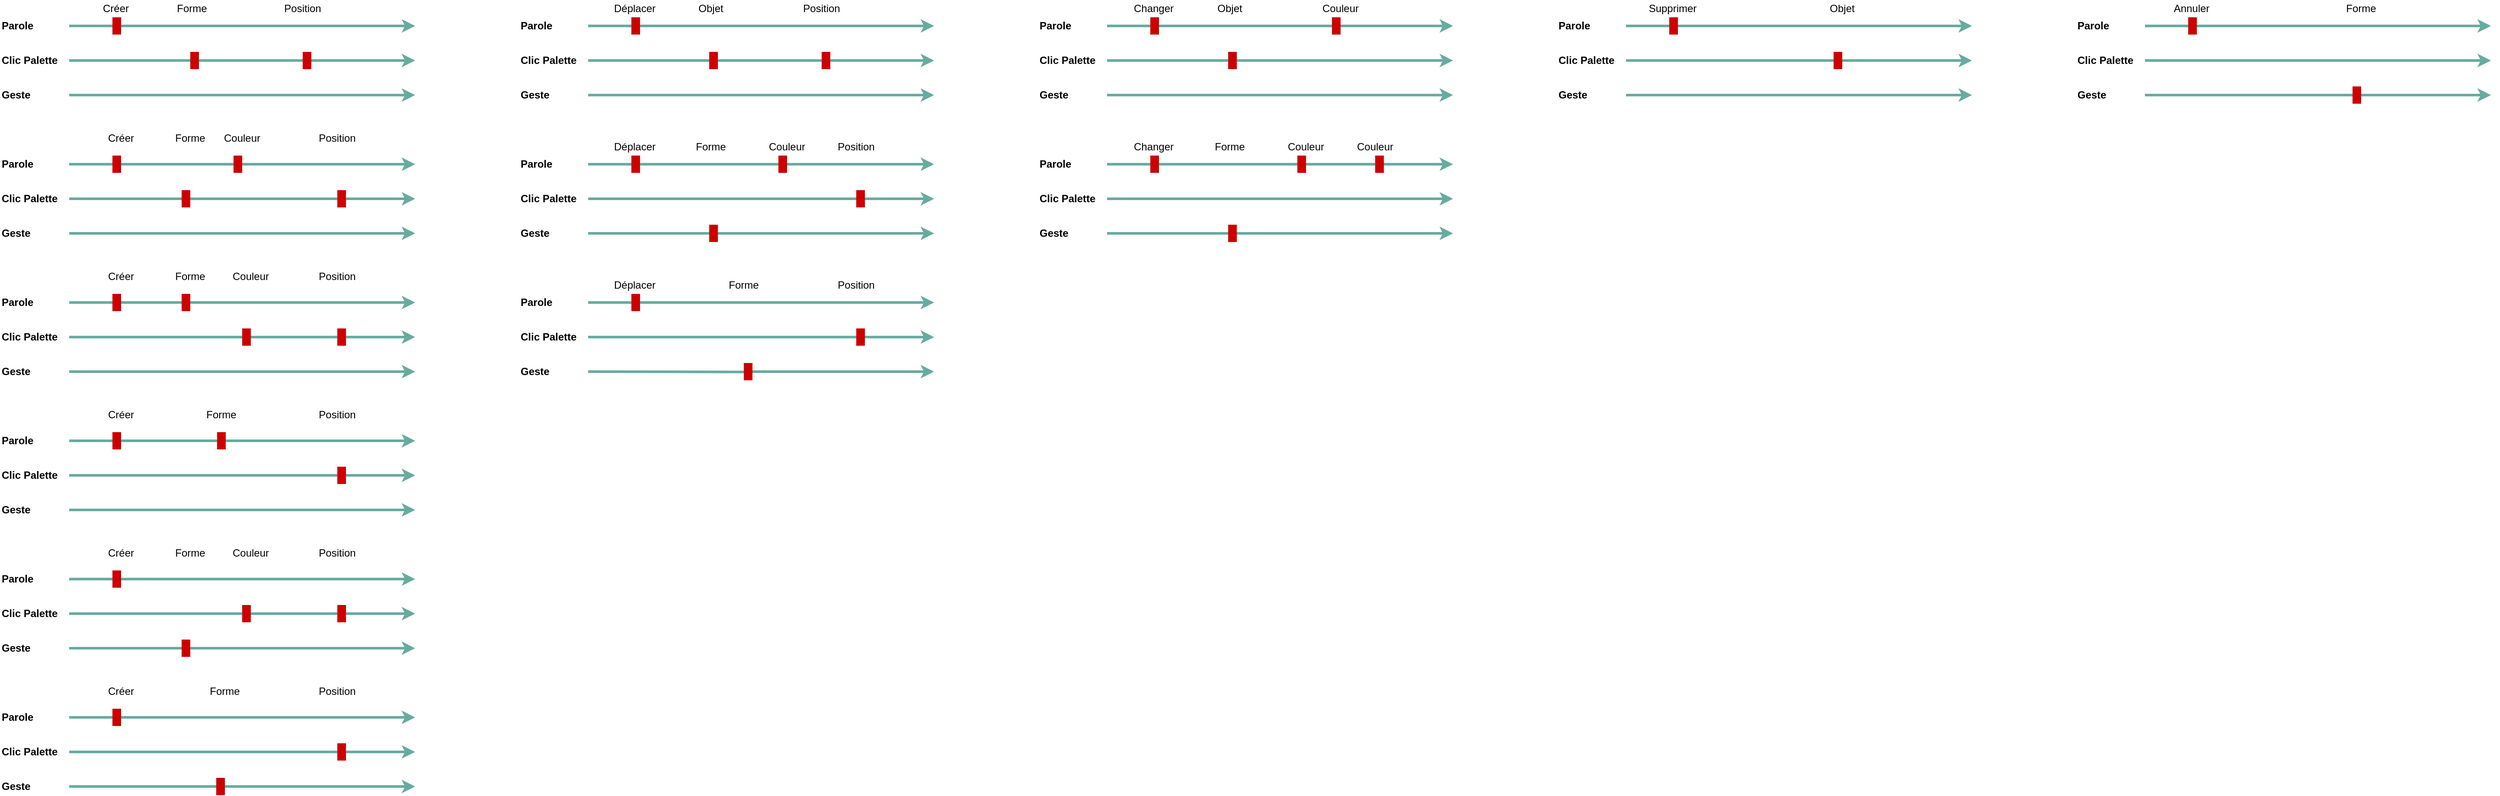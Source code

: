 <mxfile version="15.8.7" type="device"><diagram id="Fk_ZEEv4A-I0-_oEtrYm" name="Page-1"><mxGraphModel dx="1918" dy="721" grid="1" gridSize="10" guides="0" tooltips="1" connect="0" arrows="0" fold="1" page="0" pageScale="1" pageWidth="827" pageHeight="1169" math="0" shadow="0"><root><mxCell id="0"/><mxCell id="1" parent="0"/><mxCell id="cCJUV0M-zg-_5u0K8sVC-29" value="" style="endArrow=none;html=1;strokeColor=#67AB9F;jumpStyle=none;rounded=0;strokeWidth=3;" parent="1" target="cCJUV0M-zg-_5u0K8sVC-28" edge="1"><mxGeometry width="50" height="50" relative="1" as="geometry"><mxPoint x="80.0" y="480" as="sourcePoint"/><mxPoint x="480" y="480" as="targetPoint"/></mxGeometry></mxCell><mxCell id="cCJUV0M-zg-_5u0K8sVC-1" value="" style="endArrow=classic;html=1;strokeColor=#67AB9F;jumpStyle=none;rounded=0;strokeWidth=3;" parent="1" edge="1"><mxGeometry width="50" height="50" relative="1" as="geometry"><mxPoint x="80" y="280" as="sourcePoint"/><mxPoint x="480" y="280" as="targetPoint"/></mxGeometry></mxCell><mxCell id="cCJUV0M-zg-_5u0K8sVC-2" value="" style="endArrow=classic;html=1;strokeColor=#67AB9F;jumpStyle=none;rounded=0;strokeWidth=3;startArrow=none;" parent="1" edge="1"><mxGeometry width="50" height="50" relative="1" as="geometry"><mxPoint x="355.0" y="320.0" as="sourcePoint"/><mxPoint x="480" y="320" as="targetPoint"/></mxGeometry></mxCell><mxCell id="cCJUV0M-zg-_5u0K8sVC-3" value="" style="endArrow=classic;html=1;strokeColor=#67AB9F;jumpStyle=none;rounded=0;strokeWidth=3;" parent="1" edge="1"><mxGeometry width="50" height="50" relative="1" as="geometry"><mxPoint x="80" y="360" as="sourcePoint"/><mxPoint x="480" y="360" as="targetPoint"/></mxGeometry></mxCell><mxCell id="cCJUV0M-zg-_5u0K8sVC-4" value="Parole" style="text;html=1;strokeColor=none;fillColor=none;align=left;verticalAlign=middle;whiteSpace=wrap;rounded=0;fontStyle=1" parent="1" vertex="1"><mxGeometry y="270" width="80" height="20" as="geometry"/></mxCell><mxCell id="cCJUV0M-zg-_5u0K8sVC-5" value="Clic Palette" style="text;html=1;strokeColor=none;fillColor=none;align=left;verticalAlign=middle;whiteSpace=wrap;rounded=0;fontStyle=1" parent="1" vertex="1"><mxGeometry y="310" width="80" height="20" as="geometry"/></mxCell><mxCell id="cCJUV0M-zg-_5u0K8sVC-6" value="Geste" style="text;html=1;strokeColor=none;fillColor=none;align=left;verticalAlign=middle;whiteSpace=wrap;rounded=0;fontStyle=1" parent="1" vertex="1"><mxGeometry y="350" width="80" height="20" as="geometry"/></mxCell><mxCell id="cCJUV0M-zg-_5u0K8sVC-7" value="" style="endArrow=classic;html=1;strokeColor=#67AB9F;jumpStyle=none;rounded=0;strokeWidth=3;" parent="1" edge="1"><mxGeometry width="50" height="50" relative="1" as="geometry"><mxPoint x="80.0" y="440" as="sourcePoint"/><mxPoint x="480" y="440" as="targetPoint"/></mxGeometry></mxCell><mxCell id="cCJUV0M-zg-_5u0K8sVC-8" value="" style="endArrow=classic;html=1;strokeColor=#67AB9F;jumpStyle=none;rounded=0;strokeWidth=3;startArrow=none;" parent="1" source="cCJUV0M-zg-_5u0K8sVC-28" edge="1"><mxGeometry width="50" height="50" relative="1" as="geometry"><mxPoint x="80.0" y="480" as="sourcePoint"/><mxPoint x="480" y="480" as="targetPoint"/></mxGeometry></mxCell><mxCell id="cCJUV0M-zg-_5u0K8sVC-9" value="" style="endArrow=classic;html=1;strokeColor=#67AB9F;jumpStyle=none;rounded=0;strokeWidth=3;" parent="1" edge="1"><mxGeometry width="50" height="50" relative="1" as="geometry"><mxPoint x="80.0" y="520" as="sourcePoint"/><mxPoint x="480" y="520" as="targetPoint"/></mxGeometry></mxCell><mxCell id="cCJUV0M-zg-_5u0K8sVC-10" value="Parole" style="text;html=1;strokeColor=none;fillColor=none;align=left;verticalAlign=middle;whiteSpace=wrap;rounded=0;fontStyle=1" parent="1" vertex="1"><mxGeometry y="430" width="80" height="20" as="geometry"/></mxCell><mxCell id="cCJUV0M-zg-_5u0K8sVC-11" value="Clic Palette" style="text;html=1;strokeColor=none;fillColor=none;align=left;verticalAlign=middle;whiteSpace=wrap;rounded=0;fontStyle=1" parent="1" vertex="1"><mxGeometry y="470" width="80" height="20" as="geometry"/></mxCell><mxCell id="cCJUV0M-zg-_5u0K8sVC-12" value="Geste" style="text;html=1;strokeColor=none;fillColor=none;align=left;verticalAlign=middle;whiteSpace=wrap;rounded=0;fontStyle=1" parent="1" vertex="1"><mxGeometry y="510" width="80" height="20" as="geometry"/></mxCell><mxCell id="cCJUV0M-zg-_5u0K8sVC-13" value="" style="rounded=0;whiteSpace=wrap;html=1;align=left;fontColor=#CC0000;strokeColor=none;fillColor=#CC0000;" parent="1" vertex="1"><mxGeometry x="130" y="270" width="10" height="20" as="geometry"/></mxCell><mxCell id="cCJUV0M-zg-_5u0K8sVC-16" value="" style="endArrow=none;html=1;strokeColor=#67AB9F;jumpStyle=none;rounded=0;strokeWidth=3;startArrow=none;" parent="1" source="cCJUV0M-zg-_5u0K8sVC-23" edge="1"><mxGeometry width="50" height="50" relative="1" as="geometry"><mxPoint x="80" y="320" as="sourcePoint"/><mxPoint x="360" y="320" as="targetPoint"/></mxGeometry></mxCell><mxCell id="cCJUV0M-zg-_5u0K8sVC-17" value="Créer" style="text;html=1;strokeColor=none;fillColor=none;align=center;verticalAlign=middle;whiteSpace=wrap;rounded=0;" parent="1" vertex="1"><mxGeometry x="114" y="250" width="40" height="20" as="geometry"/></mxCell><mxCell id="cCJUV0M-zg-_5u0K8sVC-18" value="Position" style="text;html=1;strokeColor=none;fillColor=none;align=center;verticalAlign=middle;whiteSpace=wrap;rounded=0;" parent="1" vertex="1"><mxGeometry x="330" y="250" width="40" height="20" as="geometry"/></mxCell><mxCell id="cCJUV0M-zg-_5u0K8sVC-20" value="Forme" style="text;html=1;strokeColor=none;fillColor=none;align=center;verticalAlign=middle;whiteSpace=wrap;rounded=0;" parent="1" vertex="1"><mxGeometry x="202" y="250" width="40" height="20" as="geometry"/></mxCell><mxCell id="cCJUV0M-zg-_5u0K8sVC-21" value="" style="rounded=0;whiteSpace=wrap;html=1;align=left;fontColor=#CC0000;strokeColor=none;fillColor=#CC0000;" parent="1" vertex="1"><mxGeometry x="130" y="430" width="10" height="20" as="geometry"/></mxCell><mxCell id="cCJUV0M-zg-_5u0K8sVC-23" value="" style="rounded=0;whiteSpace=wrap;html=1;align=left;fontColor=#CC0000;strokeColor=none;fillColor=#CC0000;" parent="1" vertex="1"><mxGeometry x="350" y="310" width="10" height="20" as="geometry"/></mxCell><mxCell id="cCJUV0M-zg-_5u0K8sVC-24" value="" style="endArrow=none;html=1;strokeColor=#67AB9F;jumpStyle=none;rounded=0;strokeWidth=3;" parent="1" target="cCJUV0M-zg-_5u0K8sVC-23" edge="1"><mxGeometry width="50" height="50" relative="1" as="geometry"><mxPoint x="80" y="320" as="sourcePoint"/><mxPoint x="360" y="320" as="targetPoint"/></mxGeometry></mxCell><mxCell id="cCJUV0M-zg-_5u0K8sVC-26" value="" style="rounded=0;whiteSpace=wrap;html=1;align=left;fontColor=#CC0000;strokeColor=none;fillColor=#CC0000;" parent="1" vertex="1"><mxGeometry x="210" y="470" width="10" height="20" as="geometry"/></mxCell><mxCell id="cCJUV0M-zg-_5u0K8sVC-27" value="" style="rounded=0;whiteSpace=wrap;html=1;align=left;fontColor=#CC0000;strokeColor=none;fillColor=#CC0000;" parent="1" vertex="1"><mxGeometry x="270" y="430" width="10" height="20" as="geometry"/></mxCell><mxCell id="cCJUV0M-zg-_5u0K8sVC-28" value="" style="rounded=0;whiteSpace=wrap;html=1;align=left;fontColor=#CC0000;strokeColor=none;fillColor=#CC0000;" parent="1" vertex="1"><mxGeometry x="390" y="470" width="10" height="20" as="geometry"/></mxCell><mxCell id="cCJUV0M-zg-_5u0K8sVC-30" value="Créer" style="text;html=1;strokeColor=none;fillColor=none;align=center;verticalAlign=middle;whiteSpace=wrap;rounded=0;" parent="1" vertex="1"><mxGeometry x="120" y="400" width="40" height="20" as="geometry"/></mxCell><mxCell id="cCJUV0M-zg-_5u0K8sVC-31" value="Couleur" style="text;html=1;strokeColor=none;fillColor=none;align=center;verticalAlign=middle;whiteSpace=wrap;rounded=0;" parent="1" vertex="1"><mxGeometry x="260" y="400" width="40" height="20" as="geometry"/></mxCell><mxCell id="cCJUV0M-zg-_5u0K8sVC-32" value="Forme&lt;span style=&quot;color: rgba(0 , 0 , 0 , 0) ; font-family: monospace ; font-size: 0px&quot;&gt;%3CmxGraphModel%3E%3Croot%3E%3CmxCell%20id%3D%220%22%2F%3E%3CmxCell%20id%3D%221%22%20parent%3D%220%22%2F%3E%3CmxCell%20id%3D%222%22%20value%3D%22Couleur%22%20style%3D%22text%3Bhtml%3D1%3BstrokeColor%3Dnone%3BfillColor%3Dnone%3Balign%3Dcenter%3BverticalAlign%3Dmiddle%3BwhiteSpace%3Dwrap%3Brounded%3D0%3B%22%20vertex%3D%221%22%20parent%3D%221%22%3E%3CmxGeometry%20x%3D%22420%22%20y%3D%22480%22%20width%3D%2240%22%20height%3D%2220%22%20as%3D%22geometry%22%2F%3E%3C%2FmxCell%3E%3C%2Froot%3E%3C%2FmxGraphModel%3E&lt;/span&gt;" style="text;html=1;strokeColor=none;fillColor=none;align=center;verticalAlign=middle;whiteSpace=wrap;rounded=0;" parent="1" vertex="1"><mxGeometry x="200" y="400" width="40" height="20" as="geometry"/></mxCell><mxCell id="cCJUV0M-zg-_5u0K8sVC-33" value="Position" style="text;html=1;strokeColor=none;fillColor=none;align=center;verticalAlign=middle;whiteSpace=wrap;rounded=0;" parent="1" vertex="1"><mxGeometry x="370" y="400" width="40" height="20" as="geometry"/></mxCell><mxCell id="cCJUV0M-zg-_5u0K8sVC-34" value="" style="endArrow=none;html=1;strokeColor=#67AB9F;jumpStyle=none;rounded=0;strokeWidth=3;startArrow=none;" parent="1" source="cCJUV0M-zg-_5u0K8sVC-43" target="cCJUV0M-zg-_5u0K8sVC-44" edge="1"><mxGeometry width="50" height="50" relative="1" as="geometry"><mxPoint x="80" y="640" as="sourcePoint"/><mxPoint x="480" y="640" as="targetPoint"/></mxGeometry></mxCell><mxCell id="cCJUV0M-zg-_5u0K8sVC-35" value="" style="endArrow=classic;html=1;strokeColor=#67AB9F;jumpStyle=none;rounded=0;strokeWidth=3;" parent="1" edge="1"><mxGeometry width="50" height="50" relative="1" as="geometry"><mxPoint x="80" y="600" as="sourcePoint"/><mxPoint x="480" y="600" as="targetPoint"/></mxGeometry></mxCell><mxCell id="cCJUV0M-zg-_5u0K8sVC-36" value="" style="endArrow=classic;html=1;strokeColor=#67AB9F;jumpStyle=none;rounded=0;strokeWidth=3;startArrow=none;" parent="1" source="cCJUV0M-zg-_5u0K8sVC-44" edge="1"><mxGeometry width="50" height="50" relative="1" as="geometry"><mxPoint x="80.0" y="640" as="sourcePoint"/><mxPoint x="480" y="640" as="targetPoint"/></mxGeometry></mxCell><mxCell id="cCJUV0M-zg-_5u0K8sVC-37" value="" style="endArrow=classic;html=1;strokeColor=#67AB9F;jumpStyle=none;rounded=0;strokeWidth=3;" parent="1" edge="1"><mxGeometry width="50" height="50" relative="1" as="geometry"><mxPoint x="80" y="680" as="sourcePoint"/><mxPoint x="480" y="680" as="targetPoint"/></mxGeometry></mxCell><mxCell id="cCJUV0M-zg-_5u0K8sVC-38" value="Parole" style="text;html=1;strokeColor=none;fillColor=none;align=left;verticalAlign=middle;whiteSpace=wrap;rounded=0;fontStyle=1" parent="1" vertex="1"><mxGeometry y="590" width="80" height="20" as="geometry"/></mxCell><mxCell id="cCJUV0M-zg-_5u0K8sVC-39" value="Clic Palette" style="text;html=1;strokeColor=none;fillColor=none;align=left;verticalAlign=middle;whiteSpace=wrap;rounded=0;fontStyle=1" parent="1" vertex="1"><mxGeometry y="630" width="80" height="20" as="geometry"/></mxCell><mxCell id="cCJUV0M-zg-_5u0K8sVC-40" value="Geste" style="text;html=1;strokeColor=none;fillColor=none;align=left;verticalAlign=middle;whiteSpace=wrap;rounded=0;fontStyle=1" parent="1" vertex="1"><mxGeometry y="670" width="80" height="20" as="geometry"/></mxCell><mxCell id="cCJUV0M-zg-_5u0K8sVC-41" value="" style="rounded=0;whiteSpace=wrap;html=1;align=left;fontColor=#CC0000;strokeColor=none;fillColor=#CC0000;" parent="1" vertex="1"><mxGeometry x="130" y="590" width="10" height="20" as="geometry"/></mxCell><mxCell id="cCJUV0M-zg-_5u0K8sVC-42" value="" style="rounded=0;whiteSpace=wrap;html=1;align=left;fontColor=#CC0000;strokeColor=none;fillColor=#CC0000;" parent="1" vertex="1"><mxGeometry x="210" y="590" width="10" height="20" as="geometry"/></mxCell><mxCell id="cCJUV0M-zg-_5u0K8sVC-44" value="" style="rounded=0;whiteSpace=wrap;html=1;align=left;fontColor=#CC0000;strokeColor=none;fillColor=#CC0000;" parent="1" vertex="1"><mxGeometry x="390" y="630" width="10" height="20" as="geometry"/></mxCell><mxCell id="cCJUV0M-zg-_5u0K8sVC-45" value="Créer" style="text;html=1;strokeColor=none;fillColor=none;align=center;verticalAlign=middle;whiteSpace=wrap;rounded=0;" parent="1" vertex="1"><mxGeometry x="120" y="560" width="40" height="20" as="geometry"/></mxCell><mxCell id="cCJUV0M-zg-_5u0K8sVC-46" value="Couleur" style="text;html=1;strokeColor=none;fillColor=none;align=center;verticalAlign=middle;whiteSpace=wrap;rounded=0;" parent="1" vertex="1"><mxGeometry x="270" y="560" width="40" height="20" as="geometry"/></mxCell><mxCell id="cCJUV0M-zg-_5u0K8sVC-47" value="Forme&lt;span style=&quot;color: rgba(0 , 0 , 0 , 0) ; font-family: monospace ; font-size: 0px&quot;&gt;%3CmxGraphModel%3E%3Croot%3E%3CmxCell%20id%3D%220%22%2F%3E%3CmxCell%20id%3D%221%22%20parent%3D%220%22%2F%3E%3CmxCell%20id%3D%222%22%20value%3D%22Couleur%22%20style%3D%22text%3Bhtml%3D1%3BstrokeColor%3Dnone%3BfillColor%3Dnone%3Balign%3Dcenter%3BverticalAlign%3Dmiddle%3BwhiteSpace%3Dwrap%3Brounded%3D0%3B%22%20vertex%3D%221%22%20parent%3D%221%22%3E%3CmxGeometry%20x%3D%22420%22%20y%3D%22480%22%20width%3D%2240%22%20height%3D%2220%22%20as%3D%22geometry%22%2F%3E%3C%2FmxCell%3E%3C%2Froot%3E%3C%2FmxGraphModel%3E&lt;/span&gt;" style="text;html=1;strokeColor=none;fillColor=none;align=center;verticalAlign=middle;whiteSpace=wrap;rounded=0;" parent="1" vertex="1"><mxGeometry x="200" y="560" width="40" height="20" as="geometry"/></mxCell><mxCell id="cCJUV0M-zg-_5u0K8sVC-48" value="Position" style="text;html=1;strokeColor=none;fillColor=none;align=center;verticalAlign=middle;whiteSpace=wrap;rounded=0;" parent="1" vertex="1"><mxGeometry x="370" y="560" width="40" height="20" as="geometry"/></mxCell><mxCell id="cCJUV0M-zg-_5u0K8sVC-43" value="" style="rounded=0;whiteSpace=wrap;html=1;align=left;fontColor=#CC0000;strokeColor=none;fillColor=#CC0000;" parent="1" vertex="1"><mxGeometry x="280" y="630" width="10" height="20" as="geometry"/></mxCell><mxCell id="cCJUV0M-zg-_5u0K8sVC-49" value="" style="endArrow=none;html=1;strokeColor=#67AB9F;jumpStyle=none;rounded=0;strokeWidth=3;" parent="1" target="cCJUV0M-zg-_5u0K8sVC-43" edge="1"><mxGeometry width="50" height="50" relative="1" as="geometry"><mxPoint x="80" y="640" as="sourcePoint"/><mxPoint x="390" y="640" as="targetPoint"/></mxGeometry></mxCell><mxCell id="cCJUV0M-zg-_5u0K8sVC-66" value="" style="endArrow=classic;html=1;strokeColor=#67AB9F;jumpStyle=none;rounded=0;strokeWidth=3;" parent="1" edge="1"><mxGeometry width="50" height="50" relative="1" as="geometry"><mxPoint x="680" y="280" as="sourcePoint"/><mxPoint x="1080" y="280" as="targetPoint"/></mxGeometry></mxCell><mxCell id="cCJUV0M-zg-_5u0K8sVC-67" value="" style="endArrow=classic;html=1;strokeColor=#67AB9F;jumpStyle=none;rounded=0;strokeWidth=3;startArrow=none;" parent="1" edge="1"><mxGeometry width="50" height="50" relative="1" as="geometry"><mxPoint x="955" y="320" as="sourcePoint"/><mxPoint x="1080" y="320" as="targetPoint"/></mxGeometry></mxCell><mxCell id="cCJUV0M-zg-_5u0K8sVC-68" value="" style="endArrow=classic;html=1;strokeColor=#67AB9F;jumpStyle=none;rounded=0;strokeWidth=3;" parent="1" edge="1"><mxGeometry width="50" height="50" relative="1" as="geometry"><mxPoint x="680" y="360" as="sourcePoint"/><mxPoint x="1080" y="360" as="targetPoint"/></mxGeometry></mxCell><mxCell id="cCJUV0M-zg-_5u0K8sVC-69" value="Parole" style="text;html=1;strokeColor=none;fillColor=none;align=left;verticalAlign=middle;whiteSpace=wrap;rounded=0;fontStyle=1" parent="1" vertex="1"><mxGeometry x="600" y="270" width="80" height="20" as="geometry"/></mxCell><mxCell id="cCJUV0M-zg-_5u0K8sVC-70" value="Clic Palette" style="text;html=1;strokeColor=none;fillColor=none;align=left;verticalAlign=middle;whiteSpace=wrap;rounded=0;fontStyle=1" parent="1" vertex="1"><mxGeometry x="600" y="310" width="80" height="20" as="geometry"/></mxCell><mxCell id="cCJUV0M-zg-_5u0K8sVC-71" value="Geste" style="text;html=1;strokeColor=none;fillColor=none;align=left;verticalAlign=middle;whiteSpace=wrap;rounded=0;fontStyle=1" parent="1" vertex="1"><mxGeometry x="600" y="350" width="80" height="20" as="geometry"/></mxCell><mxCell id="cCJUV0M-zg-_5u0K8sVC-72" value="" style="rounded=0;whiteSpace=wrap;html=1;align=left;fontColor=#CC0000;strokeColor=none;fillColor=#CC0000;" parent="1" vertex="1"><mxGeometry x="730" y="270" width="10" height="20" as="geometry"/></mxCell><mxCell id="cCJUV0M-zg-_5u0K8sVC-73" value="" style="endArrow=none;html=1;strokeColor=#67AB9F;jumpStyle=none;rounded=0;strokeWidth=3;startArrow=none;" parent="1" source="cCJUV0M-zg-_5u0K8sVC-78" edge="1"><mxGeometry width="50" height="50" relative="1" as="geometry"><mxPoint x="680" y="320" as="sourcePoint"/><mxPoint x="960" y="320" as="targetPoint"/></mxGeometry></mxCell><mxCell id="cCJUV0M-zg-_5u0K8sVC-75" value="Déplacer" style="text;html=1;strokeColor=none;fillColor=none;align=center;verticalAlign=middle;whiteSpace=wrap;rounded=0;" parent="1" vertex="1"><mxGeometry x="714" y="250" width="40" height="20" as="geometry"/></mxCell><mxCell id="cCJUV0M-zg-_5u0K8sVC-76" value="Position" style="text;html=1;strokeColor=none;fillColor=none;align=center;verticalAlign=middle;whiteSpace=wrap;rounded=0;" parent="1" vertex="1"><mxGeometry x="930" y="250" width="40" height="20" as="geometry"/></mxCell><mxCell id="cCJUV0M-zg-_5u0K8sVC-77" value="Objet" style="text;html=1;strokeColor=none;fillColor=none;align=center;verticalAlign=middle;whiteSpace=wrap;rounded=0;" parent="1" vertex="1"><mxGeometry x="802" y="250" width="40" height="20" as="geometry"/></mxCell><mxCell id="cCJUV0M-zg-_5u0K8sVC-78" value="" style="rounded=0;whiteSpace=wrap;html=1;align=left;fontColor=#CC0000;strokeColor=none;fillColor=#CC0000;" parent="1" vertex="1"><mxGeometry x="950" y="310" width="10" height="20" as="geometry"/></mxCell><mxCell id="cCJUV0M-zg-_5u0K8sVC-79" value="" style="endArrow=none;html=1;strokeColor=#67AB9F;jumpStyle=none;rounded=0;strokeWidth=3;" parent="1" target="cCJUV0M-zg-_5u0K8sVC-78" edge="1"><mxGeometry width="50" height="50" relative="1" as="geometry"><mxPoint x="680" y="320" as="sourcePoint"/><mxPoint x="960" y="320" as="targetPoint"/></mxGeometry></mxCell><mxCell id="cCJUV0M-zg-_5u0K8sVC-80" value="" style="endArrow=classic;html=1;strokeColor=#67AB9F;jumpStyle=none;rounded=0;strokeWidth=3;" parent="1" edge="1"><mxGeometry width="50" height="50" relative="1" as="geometry"><mxPoint x="1280" y="280" as="sourcePoint"/><mxPoint x="1680" y="280" as="targetPoint"/></mxGeometry></mxCell><mxCell id="cCJUV0M-zg-_5u0K8sVC-81" value="" style="endArrow=classic;html=1;strokeColor=#67AB9F;jumpStyle=none;rounded=0;strokeWidth=3;startArrow=none;" parent="1" edge="1"><mxGeometry width="50" height="50" relative="1" as="geometry"><mxPoint x="1555" y="320" as="sourcePoint"/><mxPoint x="1680" y="320" as="targetPoint"/></mxGeometry></mxCell><mxCell id="cCJUV0M-zg-_5u0K8sVC-82" value="" style="endArrow=classic;html=1;strokeColor=#67AB9F;jumpStyle=none;rounded=0;strokeWidth=3;" parent="1" edge="1"><mxGeometry width="50" height="50" relative="1" as="geometry"><mxPoint x="1280" y="360" as="sourcePoint"/><mxPoint x="1680" y="360" as="targetPoint"/></mxGeometry></mxCell><mxCell id="cCJUV0M-zg-_5u0K8sVC-83" value="Parole" style="text;html=1;strokeColor=none;fillColor=none;align=left;verticalAlign=middle;whiteSpace=wrap;rounded=0;fontStyle=1" parent="1" vertex="1"><mxGeometry x="1200" y="270" width="80" height="20" as="geometry"/></mxCell><mxCell id="cCJUV0M-zg-_5u0K8sVC-84" value="Clic Palette" style="text;html=1;strokeColor=none;fillColor=none;align=left;verticalAlign=middle;whiteSpace=wrap;rounded=0;fontStyle=1" parent="1" vertex="1"><mxGeometry x="1200" y="310" width="80" height="20" as="geometry"/></mxCell><mxCell id="cCJUV0M-zg-_5u0K8sVC-85" value="Geste" style="text;html=1;strokeColor=none;fillColor=none;align=left;verticalAlign=middle;whiteSpace=wrap;rounded=0;fontStyle=1" parent="1" vertex="1"><mxGeometry x="1200" y="350" width="80" height="20" as="geometry"/></mxCell><mxCell id="cCJUV0M-zg-_5u0K8sVC-86" value="" style="rounded=0;whiteSpace=wrap;html=1;align=left;fontColor=#CC0000;strokeColor=none;fillColor=#CC0000;" parent="1" vertex="1"><mxGeometry x="1330" y="270" width="10" height="20" as="geometry"/></mxCell><mxCell id="cCJUV0M-zg-_5u0K8sVC-87" value="" style="endArrow=none;html=1;strokeColor=#67AB9F;jumpStyle=none;rounded=0;strokeWidth=3;startArrow=none;" parent="1" edge="1"><mxGeometry width="50" height="50" relative="1" as="geometry"><mxPoint x="1560" y="320" as="sourcePoint"/><mxPoint x="1560" y="320" as="targetPoint"/></mxGeometry></mxCell><mxCell id="cCJUV0M-zg-_5u0K8sVC-89" value="Changer" style="text;html=1;strokeColor=none;fillColor=none;align=center;verticalAlign=middle;whiteSpace=wrap;rounded=0;" parent="1" vertex="1"><mxGeometry x="1314" y="250" width="40" height="20" as="geometry"/></mxCell><mxCell id="cCJUV0M-zg-_5u0K8sVC-90" value="Couleur" style="text;html=1;strokeColor=none;fillColor=none;align=center;verticalAlign=middle;whiteSpace=wrap;rounded=0;" parent="1" vertex="1"><mxGeometry x="1530" y="250" width="40" height="20" as="geometry"/></mxCell><mxCell id="cCJUV0M-zg-_5u0K8sVC-91" value="Objet" style="text;html=1;strokeColor=none;fillColor=none;align=center;verticalAlign=middle;whiteSpace=wrap;rounded=0;" parent="1" vertex="1"><mxGeometry x="1402" y="250" width="40" height="20" as="geometry"/></mxCell><mxCell id="cCJUV0M-zg-_5u0K8sVC-93" value="" style="endArrow=none;html=1;strokeColor=#67AB9F;jumpStyle=none;rounded=0;strokeWidth=3;startArrow=none;" parent="1" source="cCJUV0M-zg-_5u0K8sVC-95" edge="1"><mxGeometry width="50" height="50" relative="1" as="geometry"><mxPoint x="1280" y="320" as="sourcePoint"/><mxPoint x="1560" y="320" as="targetPoint"/></mxGeometry></mxCell><mxCell id="cCJUV0M-zg-_5u0K8sVC-95" value="" style="rounded=0;whiteSpace=wrap;html=1;align=left;fontColor=#CC0000;strokeColor=none;fillColor=#CC0000;" parent="1" vertex="1"><mxGeometry x="1420" y="310" width="10" height="20" as="geometry"/></mxCell><mxCell id="cCJUV0M-zg-_5u0K8sVC-96" value="" style="endArrow=none;html=1;strokeColor=#67AB9F;jumpStyle=none;rounded=0;strokeWidth=3;" parent="1" target="cCJUV0M-zg-_5u0K8sVC-95" edge="1"><mxGeometry width="50" height="50" relative="1" as="geometry"><mxPoint x="1280" y="320" as="sourcePoint"/><mxPoint x="1550.0" y="320" as="targetPoint"/></mxGeometry></mxCell><mxCell id="cCJUV0M-zg-_5u0K8sVC-97" value="" style="rounded=0;whiteSpace=wrap;html=1;align=left;fontColor=#CC0000;strokeColor=none;fillColor=#CC0000;" parent="1" vertex="1"><mxGeometry x="1540" y="270" width="10" height="20" as="geometry"/></mxCell><mxCell id="cCJUV0M-zg-_5u0K8sVC-98" value="" style="endArrow=classic;html=1;strokeColor=#67AB9F;jumpStyle=none;rounded=0;strokeWidth=3;" parent="1" edge="1"><mxGeometry width="50" height="50" relative="1" as="geometry"><mxPoint x="1880" y="280" as="sourcePoint"/><mxPoint x="2280" y="280" as="targetPoint"/></mxGeometry></mxCell><mxCell id="cCJUV0M-zg-_5u0K8sVC-99" value="" style="endArrow=classic;html=1;strokeColor=#67AB9F;jumpStyle=none;rounded=0;strokeWidth=3;startArrow=none;" parent="1" edge="1"><mxGeometry width="50" height="50" relative="1" as="geometry"><mxPoint x="2155" y="320" as="sourcePoint"/><mxPoint x="2280" y="320" as="targetPoint"/></mxGeometry></mxCell><mxCell id="cCJUV0M-zg-_5u0K8sVC-100" value="" style="endArrow=classic;html=1;strokeColor=#67AB9F;jumpStyle=none;rounded=0;strokeWidth=3;" parent="1" edge="1"><mxGeometry width="50" height="50" relative="1" as="geometry"><mxPoint x="1880" y="360" as="sourcePoint"/><mxPoint x="2280" y="360" as="targetPoint"/></mxGeometry></mxCell><mxCell id="cCJUV0M-zg-_5u0K8sVC-101" value="Parole" style="text;html=1;strokeColor=none;fillColor=none;align=left;verticalAlign=middle;whiteSpace=wrap;rounded=0;fontStyle=1" parent="1" vertex="1"><mxGeometry x="1800" y="270" width="80" height="20" as="geometry"/></mxCell><mxCell id="cCJUV0M-zg-_5u0K8sVC-102" value="Clic Palette" style="text;html=1;strokeColor=none;fillColor=none;align=left;verticalAlign=middle;whiteSpace=wrap;rounded=0;fontStyle=1" parent="1" vertex="1"><mxGeometry x="1800" y="310" width="80" height="20" as="geometry"/></mxCell><mxCell id="cCJUV0M-zg-_5u0K8sVC-103" value="Geste" style="text;html=1;strokeColor=none;fillColor=none;align=left;verticalAlign=middle;whiteSpace=wrap;rounded=0;fontStyle=1" parent="1" vertex="1"><mxGeometry x="1800" y="350" width="80" height="20" as="geometry"/></mxCell><mxCell id="cCJUV0M-zg-_5u0K8sVC-104" value="" style="rounded=0;whiteSpace=wrap;html=1;align=left;fontColor=#CC0000;strokeColor=none;fillColor=#CC0000;" parent="1" vertex="1"><mxGeometry x="1930" y="270" width="10" height="20" as="geometry"/></mxCell><mxCell id="cCJUV0M-zg-_5u0K8sVC-105" value="" style="endArrow=none;html=1;strokeColor=#67AB9F;jumpStyle=none;rounded=0;strokeWidth=3;startArrow=none;" parent="1" edge="1"><mxGeometry width="50" height="50" relative="1" as="geometry"><mxPoint x="2160" y="320" as="sourcePoint"/><mxPoint x="2160" y="320" as="targetPoint"/></mxGeometry></mxCell><mxCell id="cCJUV0M-zg-_5u0K8sVC-106" value="Supprimer" style="text;html=1;strokeColor=none;fillColor=none;align=center;verticalAlign=middle;whiteSpace=wrap;rounded=0;" parent="1" vertex="1"><mxGeometry x="1914" y="250" width="40" height="20" as="geometry"/></mxCell><mxCell id="cCJUV0M-zg-_5u0K8sVC-108" value="Objet" style="text;html=1;strokeColor=none;fillColor=none;align=center;verticalAlign=middle;whiteSpace=wrap;rounded=0;" parent="1" vertex="1"><mxGeometry x="2110" y="250" width="40" height="20" as="geometry"/></mxCell><mxCell id="cCJUV0M-zg-_5u0K8sVC-109" value="" style="endArrow=none;html=1;strokeColor=#67AB9F;jumpStyle=none;rounded=0;strokeWidth=3;startArrow=none;" parent="1" source="cCJUV0M-zg-_5u0K8sVC-110" edge="1"><mxGeometry width="50" height="50" relative="1" as="geometry"><mxPoint x="1880" y="320" as="sourcePoint"/><mxPoint x="2160" y="320" as="targetPoint"/></mxGeometry></mxCell><mxCell id="cCJUV0M-zg-_5u0K8sVC-110" value="" style="rounded=0;whiteSpace=wrap;html=1;align=left;fontColor=#CC0000;strokeColor=none;fillColor=#CC0000;" parent="1" vertex="1"><mxGeometry x="2120" y="310" width="10" height="20" as="geometry"/></mxCell><mxCell id="cCJUV0M-zg-_5u0K8sVC-111" value="" style="endArrow=none;html=1;strokeColor=#67AB9F;jumpStyle=none;rounded=0;strokeWidth=3;" parent="1" target="cCJUV0M-zg-_5u0K8sVC-110" edge="1"><mxGeometry width="50" height="50" relative="1" as="geometry"><mxPoint x="1880" y="320" as="sourcePoint"/><mxPoint x="2150" y="320" as="targetPoint"/></mxGeometry></mxCell><mxCell id="cCJUV0M-zg-_5u0K8sVC-113" value="" style="endArrow=classic;html=1;strokeColor=#67AB9F;jumpStyle=none;rounded=0;strokeWidth=3;startArrow=none;" parent="1" source="cCJUV0M-zg-_5u0K8sVC-161" edge="1"><mxGeometry width="50" height="50" relative="1" as="geometry"><mxPoint x="680" y="440" as="sourcePoint"/><mxPoint x="1080" y="440" as="targetPoint"/></mxGeometry></mxCell><mxCell id="cCJUV0M-zg-_5u0K8sVC-114" value="" style="endArrow=classic;html=1;strokeColor=#67AB9F;jumpStyle=none;rounded=0;strokeWidth=3;startArrow=none;" parent="1" source="cCJUV0M-zg-_5u0K8sVC-125" edge="1"><mxGeometry width="50" height="50" relative="1" as="geometry"><mxPoint x="955" y="480" as="sourcePoint"/><mxPoint x="1080" y="480" as="targetPoint"/></mxGeometry></mxCell><mxCell id="cCJUV0M-zg-_5u0K8sVC-115" value="" style="endArrow=classic;html=1;strokeColor=#67AB9F;jumpStyle=none;rounded=0;strokeWidth=3;startArrow=none;" parent="1" source="cCJUV0M-zg-_5u0K8sVC-121" edge="1"><mxGeometry width="50" height="50" relative="1" as="geometry"><mxPoint x="680" y="520" as="sourcePoint"/><mxPoint x="1080" y="520" as="targetPoint"/></mxGeometry></mxCell><mxCell id="cCJUV0M-zg-_5u0K8sVC-116" value="Parole" style="text;html=1;strokeColor=none;fillColor=none;align=left;verticalAlign=middle;whiteSpace=wrap;rounded=0;fontStyle=1" parent="1" vertex="1"><mxGeometry x="600" y="430" width="80" height="20" as="geometry"/></mxCell><mxCell id="cCJUV0M-zg-_5u0K8sVC-117" value="Clic Palette" style="text;html=1;strokeColor=none;fillColor=none;align=left;verticalAlign=middle;whiteSpace=wrap;rounded=0;fontStyle=1" parent="1" vertex="1"><mxGeometry x="600" y="470" width="80" height="20" as="geometry"/></mxCell><mxCell id="cCJUV0M-zg-_5u0K8sVC-118" value="Geste" style="text;html=1;strokeColor=none;fillColor=none;align=left;verticalAlign=middle;whiteSpace=wrap;rounded=0;fontStyle=1" parent="1" vertex="1"><mxGeometry x="600" y="510" width="80" height="20" as="geometry"/></mxCell><mxCell id="cCJUV0M-zg-_5u0K8sVC-120" value="" style="endArrow=none;html=1;strokeColor=#67AB9F;jumpStyle=none;rounded=0;strokeWidth=3;startArrow=none;" parent="1" source="cCJUV0M-zg-_5u0K8sVC-125" edge="1"><mxGeometry width="50" height="50" relative="1" as="geometry"><mxPoint x="680" y="480" as="sourcePoint"/><mxPoint x="960" y="480" as="targetPoint"/></mxGeometry></mxCell><mxCell id="cCJUV0M-zg-_5u0K8sVC-122" value="Déplacer" style="text;html=1;strokeColor=none;fillColor=none;align=center;verticalAlign=middle;whiteSpace=wrap;rounded=0;" parent="1" vertex="1"><mxGeometry x="714" y="410" width="40" height="20" as="geometry"/></mxCell><mxCell id="cCJUV0M-zg-_5u0K8sVC-123" value="Position" style="text;html=1;strokeColor=none;fillColor=none;align=center;verticalAlign=middle;whiteSpace=wrap;rounded=0;" parent="1" vertex="1"><mxGeometry x="970" y="410" width="40" height="20" as="geometry"/></mxCell><mxCell id="cCJUV0M-zg-_5u0K8sVC-124" value="Forme" style="text;html=1;strokeColor=none;fillColor=none;align=center;verticalAlign=middle;whiteSpace=wrap;rounded=0;" parent="1" vertex="1"><mxGeometry x="802" y="410" width="40" height="20" as="geometry"/></mxCell><mxCell id="cCJUV0M-zg-_5u0K8sVC-126" value="" style="endArrow=none;html=1;strokeColor=#67AB9F;jumpStyle=none;rounded=0;strokeWidth=3;" parent="1" target="cCJUV0M-zg-_5u0K8sVC-125" edge="1"><mxGeometry width="50" height="50" relative="1" as="geometry"><mxPoint x="680" y="480" as="sourcePoint"/><mxPoint x="960" y="480" as="targetPoint"/></mxGeometry></mxCell><mxCell id="cCJUV0M-zg-_5u0K8sVC-121" value="" style="rounded=0;whiteSpace=wrap;html=1;align=left;fontColor=#CC0000;strokeColor=none;fillColor=#CC0000;" parent="1" vertex="1"><mxGeometry x="820" y="510" width="10" height="20" as="geometry"/></mxCell><mxCell id="cCJUV0M-zg-_5u0K8sVC-127" value="" style="endArrow=none;html=1;strokeColor=#67AB9F;jumpStyle=none;rounded=0;strokeWidth=3;" parent="1" target="cCJUV0M-zg-_5u0K8sVC-121" edge="1"><mxGeometry width="50" height="50" relative="1" as="geometry"><mxPoint x="680" y="520" as="sourcePoint"/><mxPoint x="1080" y="520" as="targetPoint"/></mxGeometry></mxCell><mxCell id="cCJUV0M-zg-_5u0K8sVC-128" value="" style="endArrow=classic;html=1;strokeColor=#67AB9F;jumpStyle=none;rounded=0;strokeWidth=3;startArrow=none;" parent="1" source="cCJUV0M-zg-_5u0K8sVC-142" edge="1"><mxGeometry width="50" height="50" relative="1" as="geometry"><mxPoint x="1280" y="440" as="sourcePoint"/><mxPoint x="1680" y="440" as="targetPoint"/></mxGeometry></mxCell><mxCell id="cCJUV0M-zg-_5u0K8sVC-129" value="" style="endArrow=classic;html=1;strokeColor=#67AB9F;jumpStyle=none;rounded=0;strokeWidth=3;startArrow=none;" parent="1" edge="1"><mxGeometry width="50" height="50" relative="1" as="geometry"><mxPoint x="1555" y="480" as="sourcePoint"/><mxPoint x="1680" y="480" as="targetPoint"/></mxGeometry></mxCell><mxCell id="cCJUV0M-zg-_5u0K8sVC-130" value="" style="endArrow=classic;html=1;strokeColor=#67AB9F;jumpStyle=none;rounded=0;strokeWidth=3;" parent="1" edge="1"><mxGeometry width="50" height="50" relative="1" as="geometry"><mxPoint x="1280" y="520" as="sourcePoint"/><mxPoint x="1680" y="520" as="targetPoint"/></mxGeometry></mxCell><mxCell id="cCJUV0M-zg-_5u0K8sVC-131" value="Parole" style="text;html=1;strokeColor=none;fillColor=none;align=left;verticalAlign=middle;whiteSpace=wrap;rounded=0;fontStyle=1" parent="1" vertex="1"><mxGeometry x="1200" y="430" width="80" height="20" as="geometry"/></mxCell><mxCell id="cCJUV0M-zg-_5u0K8sVC-132" value="Clic Palette" style="text;html=1;strokeColor=none;fillColor=none;align=left;verticalAlign=middle;whiteSpace=wrap;rounded=0;fontStyle=1" parent="1" vertex="1"><mxGeometry x="1200" y="470" width="80" height="20" as="geometry"/></mxCell><mxCell id="cCJUV0M-zg-_5u0K8sVC-133" value="Geste" style="text;html=1;strokeColor=none;fillColor=none;align=left;verticalAlign=middle;whiteSpace=wrap;rounded=0;fontStyle=1" parent="1" vertex="1"><mxGeometry x="1200" y="510" width="80" height="20" as="geometry"/></mxCell><mxCell id="cCJUV0M-zg-_5u0K8sVC-135" value="" style="endArrow=none;html=1;strokeColor=#67AB9F;jumpStyle=none;rounded=0;strokeWidth=3;startArrow=none;" parent="1" edge="1"><mxGeometry width="50" height="50" relative="1" as="geometry"><mxPoint x="1560" y="480" as="sourcePoint"/><mxPoint x="1560" y="480" as="targetPoint"/></mxGeometry></mxCell><mxCell id="cCJUV0M-zg-_5u0K8sVC-136" value="Changer" style="text;html=1;strokeColor=none;fillColor=none;align=center;verticalAlign=middle;whiteSpace=wrap;rounded=0;" parent="1" vertex="1"><mxGeometry x="1314" y="410" width="40" height="20" as="geometry"/></mxCell><mxCell id="cCJUV0M-zg-_5u0K8sVC-137" value="Couleur" style="text;html=1;strokeColor=none;fillColor=none;align=center;verticalAlign=middle;whiteSpace=wrap;rounded=0;" parent="1" vertex="1"><mxGeometry x="1570" y="410" width="40" height="20" as="geometry"/></mxCell><mxCell id="cCJUV0M-zg-_5u0K8sVC-138" value="Forme" style="text;html=1;strokeColor=none;fillColor=none;align=center;verticalAlign=middle;whiteSpace=wrap;rounded=0;" parent="1" vertex="1"><mxGeometry x="1402" y="410" width="40" height="20" as="geometry"/></mxCell><mxCell id="cCJUV0M-zg-_5u0K8sVC-139" value="" style="endArrow=none;html=1;strokeColor=#67AB9F;jumpStyle=none;rounded=0;strokeWidth=3;startArrow=none;" parent="1" edge="1"><mxGeometry width="50" height="50" relative="1" as="geometry"><mxPoint x="1430" y="480" as="sourcePoint"/><mxPoint x="1560" y="480" as="targetPoint"/></mxGeometry></mxCell><mxCell id="cCJUV0M-zg-_5u0K8sVC-141" value="" style="endArrow=none;html=1;strokeColor=#67AB9F;jumpStyle=none;rounded=0;strokeWidth=3;" parent="1" edge="1"><mxGeometry width="50" height="50" relative="1" as="geometry"><mxPoint x="1280" y="480" as="sourcePoint"/><mxPoint x="1440" y="480" as="targetPoint"/></mxGeometry></mxCell><mxCell id="cCJUV0M-zg-_5u0K8sVC-143" value="" style="rounded=0;whiteSpace=wrap;html=1;align=left;fontColor=#CC0000;strokeColor=none;fillColor=#CC0000;" parent="1" vertex="1"><mxGeometry x="1420" y="510" width="10" height="20" as="geometry"/></mxCell><mxCell id="cCJUV0M-zg-_5u0K8sVC-142" value="" style="rounded=0;whiteSpace=wrap;html=1;align=left;fontColor=#CC0000;strokeColor=none;fillColor=#CC0000;" parent="1" vertex="1"><mxGeometry x="1590" y="430" width="10" height="20" as="geometry"/></mxCell><mxCell id="cCJUV0M-zg-_5u0K8sVC-157" value="" style="endArrow=none;html=1;strokeColor=#67AB9F;jumpStyle=none;rounded=0;strokeWidth=3;" parent="1" target="cCJUV0M-zg-_5u0K8sVC-142" edge="1"><mxGeometry width="50" height="50" relative="1" as="geometry"><mxPoint x="1280" y="440" as="sourcePoint"/><mxPoint x="1680" y="440" as="targetPoint"/></mxGeometry></mxCell><mxCell id="cCJUV0M-zg-_5u0K8sVC-158" value="" style="rounded=0;whiteSpace=wrap;html=1;align=left;fontColor=#CC0000;strokeColor=none;fillColor=#CC0000;" parent="1" vertex="1"><mxGeometry x="1500" y="430" width="10" height="20" as="geometry"/></mxCell><mxCell id="cCJUV0M-zg-_5u0K8sVC-159" value="Couleur" style="text;html=1;strokeColor=none;fillColor=none;align=center;verticalAlign=middle;whiteSpace=wrap;rounded=0;" parent="1" vertex="1"><mxGeometry x="1490" y="410" width="40" height="20" as="geometry"/></mxCell><mxCell id="cCJUV0M-zg-_5u0K8sVC-125" value="" style="rounded=0;whiteSpace=wrap;html=1;align=left;fontColor=#CC0000;strokeColor=none;fillColor=#CC0000;" parent="1" vertex="1"><mxGeometry x="990" y="470" width="10" height="20" as="geometry"/></mxCell><mxCell id="cCJUV0M-zg-_5u0K8sVC-160" value="" style="endArrow=none;html=1;strokeColor=#67AB9F;jumpStyle=none;rounded=0;strokeWidth=3;startArrow=none;" parent="1" target="cCJUV0M-zg-_5u0K8sVC-125" edge="1"><mxGeometry width="50" height="50" relative="1" as="geometry"><mxPoint x="955" y="480" as="sourcePoint"/><mxPoint x="1080" y="480" as="targetPoint"/></mxGeometry></mxCell><mxCell id="cCJUV0M-zg-_5u0K8sVC-161" value="" style="rounded=0;whiteSpace=wrap;html=1;align=left;fontColor=#CC0000;strokeColor=none;fillColor=#CC0000;" parent="1" vertex="1"><mxGeometry x="900" y="430" width="10" height="20" as="geometry"/></mxCell><mxCell id="cCJUV0M-zg-_5u0K8sVC-162" value="" style="endArrow=none;html=1;strokeColor=#67AB9F;jumpStyle=none;rounded=0;strokeWidth=3;" parent="1" target="cCJUV0M-zg-_5u0K8sVC-161" edge="1"><mxGeometry width="50" height="50" relative="1" as="geometry"><mxPoint x="680" y="440" as="sourcePoint"/><mxPoint x="1080" y="440" as="targetPoint"/></mxGeometry></mxCell><mxCell id="cCJUV0M-zg-_5u0K8sVC-163" value="Couleur" style="text;html=1;strokeColor=none;fillColor=none;align=center;verticalAlign=middle;whiteSpace=wrap;rounded=0;" parent="1" vertex="1"><mxGeometry x="890" y="410" width="40" height="20" as="geometry"/></mxCell><mxCell id="cCJUV0M-zg-_5u0K8sVC-14" value="" style="rounded=0;whiteSpace=wrap;html=1;align=left;fontColor=#CC0000;strokeColor=none;fillColor=#CC0000;" parent="1" vertex="1"><mxGeometry x="220" y="310" width="10" height="20" as="geometry"/></mxCell><mxCell id="TBxvGjqK6XQEKqSPCCx4-18" value="" style="endArrow=none;html=1;strokeColor=#67AB9F;jumpStyle=none;rounded=0;strokeWidth=3;startArrow=none;" parent="1" source="TBxvGjqK6XQEKqSPCCx4-32" target="TBxvGjqK6XQEKqSPCCx4-27" edge="1"><mxGeometry width="50" height="50" relative="1" as="geometry"><mxPoint x="80" y="960" as="sourcePoint"/><mxPoint x="480" y="960" as="targetPoint"/></mxGeometry></mxCell><mxCell id="TBxvGjqK6XQEKqSPCCx4-19" value="" style="endArrow=classic;html=1;strokeColor=#67AB9F;jumpStyle=none;rounded=0;strokeWidth=3;" parent="1" edge="1"><mxGeometry width="50" height="50" relative="1" as="geometry"><mxPoint x="80" y="920" as="sourcePoint"/><mxPoint x="480" y="920" as="targetPoint"/></mxGeometry></mxCell><mxCell id="TBxvGjqK6XQEKqSPCCx4-20" value="" style="endArrow=classic;html=1;strokeColor=#67AB9F;jumpStyle=none;rounded=0;strokeWidth=3;startArrow=none;" parent="1" source="TBxvGjqK6XQEKqSPCCx4-27" edge="1"><mxGeometry width="50" height="50" relative="1" as="geometry"><mxPoint x="80.0" y="960" as="sourcePoint"/><mxPoint x="480" y="960" as="targetPoint"/></mxGeometry></mxCell><mxCell id="TBxvGjqK6XQEKqSPCCx4-21" value="" style="endArrow=classic;html=1;strokeColor=#67AB9F;jumpStyle=none;rounded=0;strokeWidth=3;" parent="1" edge="1"><mxGeometry width="50" height="50" relative="1" as="geometry"><mxPoint x="80" y="1000" as="sourcePoint"/><mxPoint x="480" y="1000" as="targetPoint"/></mxGeometry></mxCell><mxCell id="TBxvGjqK6XQEKqSPCCx4-22" value="Parole" style="text;html=1;strokeColor=none;fillColor=none;align=left;verticalAlign=middle;whiteSpace=wrap;rounded=0;fontStyle=1" parent="1" vertex="1"><mxGeometry y="910" width="80" height="20" as="geometry"/></mxCell><mxCell id="TBxvGjqK6XQEKqSPCCx4-23" value="Clic Palette" style="text;html=1;strokeColor=none;fillColor=none;align=left;verticalAlign=middle;whiteSpace=wrap;rounded=0;fontStyle=1" parent="1" vertex="1"><mxGeometry y="950" width="80" height="20" as="geometry"/></mxCell><mxCell id="TBxvGjqK6XQEKqSPCCx4-24" value="Geste" style="text;html=1;strokeColor=none;fillColor=none;align=left;verticalAlign=middle;whiteSpace=wrap;rounded=0;fontStyle=1" parent="1" vertex="1"><mxGeometry y="990" width="80" height="20" as="geometry"/></mxCell><mxCell id="TBxvGjqK6XQEKqSPCCx4-25" value="" style="rounded=0;whiteSpace=wrap;html=1;align=left;fontColor=#CC0000;strokeColor=none;fillColor=#CC0000;" parent="1" vertex="1"><mxGeometry x="130" y="910" width="10" height="20" as="geometry"/></mxCell><mxCell id="TBxvGjqK6XQEKqSPCCx4-26" value="" style="rounded=0;whiteSpace=wrap;html=1;align=left;fontColor=#CC0000;strokeColor=none;fillColor=#CC0000;" parent="1" vertex="1"><mxGeometry x="210" y="990" width="10" height="20" as="geometry"/></mxCell><mxCell id="TBxvGjqK6XQEKqSPCCx4-27" value="" style="rounded=0;whiteSpace=wrap;html=1;align=left;fontColor=#CC0000;strokeColor=none;fillColor=#CC0000;" parent="1" vertex="1"><mxGeometry x="390" y="950" width="10" height="20" as="geometry"/></mxCell><mxCell id="TBxvGjqK6XQEKqSPCCx4-28" value="Créer" style="text;html=1;strokeColor=none;fillColor=none;align=center;verticalAlign=middle;whiteSpace=wrap;rounded=0;" parent="1" vertex="1"><mxGeometry x="120" y="880" width="40" height="20" as="geometry"/></mxCell><mxCell id="TBxvGjqK6XQEKqSPCCx4-29" value="Couleur" style="text;html=1;strokeColor=none;fillColor=none;align=center;verticalAlign=middle;whiteSpace=wrap;rounded=0;" parent="1" vertex="1"><mxGeometry x="270" y="880" width="40" height="20" as="geometry"/></mxCell><mxCell id="TBxvGjqK6XQEKqSPCCx4-30" value="Forme&lt;span style=&quot;color: rgba(0 , 0 , 0 , 0) ; font-family: monospace ; font-size: 0px&quot;&gt;%3CmxGraphModel%3E%3Croot%3E%3CmxCell%20id%3D%220%22%2F%3E%3CmxCell%20id%3D%221%22%20parent%3D%220%22%2F%3E%3CmxCell%20id%3D%222%22%20value%3D%22Couleur%22%20style%3D%22text%3Bhtml%3D1%3BstrokeColor%3Dnone%3BfillColor%3Dnone%3Balign%3Dcenter%3BverticalAlign%3Dmiddle%3BwhiteSpace%3Dwrap%3Brounded%3D0%3B%22%20vertex%3D%221%22%20parent%3D%221%22%3E%3CmxGeometry%20x%3D%22420%22%20y%3D%22480%22%20width%3D%2240%22%20height%3D%2220%22%20as%3D%22geometry%22%2F%3E%3C%2FmxCell%3E%3C%2Froot%3E%3C%2FmxGraphModel%3E&lt;/span&gt;" style="text;html=1;strokeColor=none;fillColor=none;align=center;verticalAlign=middle;whiteSpace=wrap;rounded=0;" parent="1" vertex="1"><mxGeometry x="200" y="880" width="40" height="20" as="geometry"/></mxCell><mxCell id="TBxvGjqK6XQEKqSPCCx4-31" value="Position" style="text;html=1;strokeColor=none;fillColor=none;align=center;verticalAlign=middle;whiteSpace=wrap;rounded=0;" parent="1" vertex="1"><mxGeometry x="370" y="880" width="40" height="20" as="geometry"/></mxCell><mxCell id="TBxvGjqK6XQEKqSPCCx4-32" value="" style="rounded=0;whiteSpace=wrap;html=1;align=left;fontColor=#CC0000;strokeColor=none;fillColor=#CC0000;" parent="1" vertex="1"><mxGeometry x="280" y="950" width="10" height="20" as="geometry"/></mxCell><mxCell id="TBxvGjqK6XQEKqSPCCx4-33" value="" style="endArrow=none;html=1;strokeColor=#67AB9F;jumpStyle=none;rounded=0;strokeWidth=3;" parent="1" target="TBxvGjqK6XQEKqSPCCx4-32" edge="1"><mxGeometry width="50" height="50" relative="1" as="geometry"><mxPoint x="80" y="960" as="sourcePoint"/><mxPoint x="390" y="960" as="targetPoint"/></mxGeometry></mxCell><mxCell id="TBxvGjqK6XQEKqSPCCx4-34" value="" style="endArrow=none;html=1;strokeColor=#67AB9F;jumpStyle=none;rounded=0;strokeWidth=3;startArrow=none;" parent="1" target="TBxvGjqK6XQEKqSPCCx4-42" edge="1"><mxGeometry width="50" height="50" relative="1" as="geometry"><mxPoint x="290" y="1120" as="sourcePoint"/><mxPoint x="480" y="1120" as="targetPoint"/></mxGeometry></mxCell><mxCell id="TBxvGjqK6XQEKqSPCCx4-35" value="" style="endArrow=classic;html=1;strokeColor=#67AB9F;jumpStyle=none;rounded=0;strokeWidth=3;" parent="1" edge="1"><mxGeometry width="50" height="50" relative="1" as="geometry"><mxPoint x="80" y="1080" as="sourcePoint"/><mxPoint x="480" y="1080" as="targetPoint"/></mxGeometry></mxCell><mxCell id="TBxvGjqK6XQEKqSPCCx4-36" value="" style="endArrow=classic;html=1;strokeColor=#67AB9F;jumpStyle=none;rounded=0;strokeWidth=3;startArrow=none;" parent="1" source="TBxvGjqK6XQEKqSPCCx4-42" edge="1"><mxGeometry width="50" height="50" relative="1" as="geometry"><mxPoint x="80.0" y="1120" as="sourcePoint"/><mxPoint x="480" y="1120" as="targetPoint"/></mxGeometry></mxCell><mxCell id="TBxvGjqK6XQEKqSPCCx4-37" value="" style="endArrow=classic;html=1;strokeColor=#67AB9F;jumpStyle=none;rounded=0;strokeWidth=3;startArrow=none;" parent="1" source="TBxvGjqK6XQEKqSPCCx4-47" edge="1"><mxGeometry width="50" height="50" relative="1" as="geometry"><mxPoint x="80" y="1160" as="sourcePoint"/><mxPoint x="480" y="1160" as="targetPoint"/></mxGeometry></mxCell><mxCell id="TBxvGjqK6XQEKqSPCCx4-38" value="Parole" style="text;html=1;strokeColor=none;fillColor=none;align=left;verticalAlign=middle;whiteSpace=wrap;rounded=0;fontStyle=1" parent="1" vertex="1"><mxGeometry y="1070" width="80" height="20" as="geometry"/></mxCell><mxCell id="TBxvGjqK6XQEKqSPCCx4-39" value="Clic Palette" style="text;html=1;strokeColor=none;fillColor=none;align=left;verticalAlign=middle;whiteSpace=wrap;rounded=0;fontStyle=1" parent="1" vertex="1"><mxGeometry y="1110" width="80" height="20" as="geometry"/></mxCell><mxCell id="TBxvGjqK6XQEKqSPCCx4-40" value="Geste" style="text;html=1;strokeColor=none;fillColor=none;align=left;verticalAlign=middle;whiteSpace=wrap;rounded=0;fontStyle=1" parent="1" vertex="1"><mxGeometry y="1150" width="80" height="20" as="geometry"/></mxCell><mxCell id="TBxvGjqK6XQEKqSPCCx4-41" value="" style="rounded=0;whiteSpace=wrap;html=1;align=left;fontColor=#CC0000;strokeColor=none;fillColor=#CC0000;" parent="1" vertex="1"><mxGeometry x="130" y="1070" width="10" height="20" as="geometry"/></mxCell><mxCell id="TBxvGjqK6XQEKqSPCCx4-42" value="" style="rounded=0;whiteSpace=wrap;html=1;align=left;fontColor=#CC0000;strokeColor=none;fillColor=#CC0000;" parent="1" vertex="1"><mxGeometry x="390" y="1110" width="10" height="20" as="geometry"/></mxCell><mxCell id="TBxvGjqK6XQEKqSPCCx4-43" value="Créer" style="text;html=1;strokeColor=none;fillColor=none;align=center;verticalAlign=middle;whiteSpace=wrap;rounded=0;" parent="1" vertex="1"><mxGeometry x="120" y="1040" width="40" height="20" as="geometry"/></mxCell><mxCell id="TBxvGjqK6XQEKqSPCCx4-44" value="Forme&lt;span style=&quot;color: rgba(0 , 0 , 0 , 0) ; font-family: monospace ; font-size: 0px&quot;&gt;%3CmxGraphModel%3E%3Croot%3E%3CmxCell%20id%3D%220%22%2F%3E%3CmxCell%20id%3D%221%22%20parent%3D%220%22%2F%3E%3CmxCell%20id%3D%222%22%20value%3D%22Couleur%22%20style%3D%22text%3Bhtml%3D1%3BstrokeColor%3Dnone%3BfillColor%3Dnone%3Balign%3Dcenter%3BverticalAlign%3Dmiddle%3BwhiteSpace%3Dwrap%3Brounded%3D0%3B%22%20vertex%3D%221%22%20parent%3D%221%22%3E%3CmxGeometry%20x%3D%22420%22%20y%3D%22480%22%20width%3D%2240%22%20height%3D%2220%22%20as%3D%22geometry%22%2F%3E%3C%2FmxCell%3E%3C%2Froot%3E%3C%2FmxGraphModel%3E&lt;/span&gt;" style="text;html=1;strokeColor=none;fillColor=none;align=center;verticalAlign=middle;whiteSpace=wrap;rounded=0;" parent="1" vertex="1"><mxGeometry x="240" y="1040" width="40" height="20" as="geometry"/></mxCell><mxCell id="TBxvGjqK6XQEKqSPCCx4-45" value="Position" style="text;html=1;strokeColor=none;fillColor=none;align=center;verticalAlign=middle;whiteSpace=wrap;rounded=0;" parent="1" vertex="1"><mxGeometry x="370" y="1040" width="40" height="20" as="geometry"/></mxCell><mxCell id="TBxvGjqK6XQEKqSPCCx4-46" value="" style="endArrow=none;html=1;strokeColor=#67AB9F;jumpStyle=none;rounded=0;strokeWidth=3;" parent="1" edge="1"><mxGeometry width="50" height="50" relative="1" as="geometry"><mxPoint x="80" y="1120" as="sourcePoint"/><mxPoint x="300" y="1120" as="targetPoint"/></mxGeometry></mxCell><mxCell id="TBxvGjqK6XQEKqSPCCx4-47" value="" style="rounded=0;whiteSpace=wrap;html=1;align=left;fontColor=#CC0000;strokeColor=none;fillColor=#CC0000;" parent="1" vertex="1"><mxGeometry x="250" y="1150" width="10" height="20" as="geometry"/></mxCell><mxCell id="TBxvGjqK6XQEKqSPCCx4-48" value="" style="endArrow=none;html=1;strokeColor=#67AB9F;jumpStyle=none;rounded=0;strokeWidth=3;" parent="1" target="TBxvGjqK6XQEKqSPCCx4-47" edge="1"><mxGeometry width="50" height="50" relative="1" as="geometry"><mxPoint x="80" y="1160" as="sourcePoint"/><mxPoint x="480" y="1160" as="targetPoint"/></mxGeometry></mxCell><mxCell id="TBxvGjqK6XQEKqSPCCx4-49" value="" style="endArrow=none;html=1;strokeColor=#67AB9F;jumpStyle=none;rounded=0;strokeWidth=3;startArrow=none;" parent="1" target="TBxvGjqK6XQEKqSPCCx4-58" edge="1"><mxGeometry width="50" height="50" relative="1" as="geometry"><mxPoint x="290" y="800" as="sourcePoint"/><mxPoint x="480" y="800" as="targetPoint"/></mxGeometry></mxCell><mxCell id="TBxvGjqK6XQEKqSPCCx4-50" value="" style="endArrow=classic;html=1;strokeColor=#67AB9F;jumpStyle=none;rounded=0;strokeWidth=3;" parent="1" edge="1"><mxGeometry width="50" height="50" relative="1" as="geometry"><mxPoint x="80" y="760" as="sourcePoint"/><mxPoint x="480" y="760" as="targetPoint"/></mxGeometry></mxCell><mxCell id="TBxvGjqK6XQEKqSPCCx4-51" value="" style="endArrow=classic;html=1;strokeColor=#67AB9F;jumpStyle=none;rounded=0;strokeWidth=3;startArrow=none;" parent="1" source="TBxvGjqK6XQEKqSPCCx4-58" edge="1"><mxGeometry width="50" height="50" relative="1" as="geometry"><mxPoint x="80.0" y="800" as="sourcePoint"/><mxPoint x="480" y="800" as="targetPoint"/></mxGeometry></mxCell><mxCell id="TBxvGjqK6XQEKqSPCCx4-52" value="" style="endArrow=classic;html=1;strokeColor=#67AB9F;jumpStyle=none;rounded=0;strokeWidth=3;" parent="1" edge="1"><mxGeometry width="50" height="50" relative="1" as="geometry"><mxPoint x="80" y="840" as="sourcePoint"/><mxPoint x="480" y="840" as="targetPoint"/></mxGeometry></mxCell><mxCell id="TBxvGjqK6XQEKqSPCCx4-53" value="Parole" style="text;html=1;strokeColor=none;fillColor=none;align=left;verticalAlign=middle;whiteSpace=wrap;rounded=0;fontStyle=1" parent="1" vertex="1"><mxGeometry y="750" width="80" height="20" as="geometry"/></mxCell><mxCell id="TBxvGjqK6XQEKqSPCCx4-54" value="Clic Palette" style="text;html=1;strokeColor=none;fillColor=none;align=left;verticalAlign=middle;whiteSpace=wrap;rounded=0;fontStyle=1" parent="1" vertex="1"><mxGeometry y="790" width="80" height="20" as="geometry"/></mxCell><mxCell id="TBxvGjqK6XQEKqSPCCx4-55" value="Geste" style="text;html=1;strokeColor=none;fillColor=none;align=left;verticalAlign=middle;whiteSpace=wrap;rounded=0;fontStyle=1" parent="1" vertex="1"><mxGeometry y="830" width="80" height="20" as="geometry"/></mxCell><mxCell id="TBxvGjqK6XQEKqSPCCx4-56" value="" style="rounded=0;whiteSpace=wrap;html=1;align=left;fontColor=#CC0000;strokeColor=none;fillColor=#CC0000;" parent="1" vertex="1"><mxGeometry x="130" y="750" width="10" height="20" as="geometry"/></mxCell><mxCell id="TBxvGjqK6XQEKqSPCCx4-57" value="" style="rounded=0;whiteSpace=wrap;html=1;align=left;fontColor=#CC0000;strokeColor=none;fillColor=#CC0000;" parent="1" vertex="1"><mxGeometry x="251" y="750" width="10" height="20" as="geometry"/></mxCell><mxCell id="TBxvGjqK6XQEKqSPCCx4-58" value="" style="rounded=0;whiteSpace=wrap;html=1;align=left;fontColor=#CC0000;strokeColor=none;fillColor=#CC0000;" parent="1" vertex="1"><mxGeometry x="390" y="790" width="10" height="20" as="geometry"/></mxCell><mxCell id="TBxvGjqK6XQEKqSPCCx4-59" value="Créer" style="text;html=1;strokeColor=none;fillColor=none;align=center;verticalAlign=middle;whiteSpace=wrap;rounded=0;" parent="1" vertex="1"><mxGeometry x="120" y="720" width="40" height="20" as="geometry"/></mxCell><mxCell id="TBxvGjqK6XQEKqSPCCx4-61" value="Forme&lt;span style=&quot;color: rgba(0 , 0 , 0 , 0) ; font-family: monospace ; font-size: 0px&quot;&gt;%3CmxGraphModel%3E%3Croot%3E%3CmxCell%20id%3D%220%22%2F%3E%3CmxCell%20id%3D%221%22%20parent%3D%220%22%2F%3E%3CmxCell%20id%3D%222%22%20value%3D%22Couleur%22%20style%3D%22text%3Bhtml%3D1%3BstrokeColor%3Dnone%3BfillColor%3Dnone%3Balign%3Dcenter%3BverticalAlign%3Dmiddle%3BwhiteSpace%3Dwrap%3Brounded%3D0%3B%22%20vertex%3D%221%22%20parent%3D%221%22%3E%3CmxGeometry%20x%3D%22420%22%20y%3D%22480%22%20width%3D%2240%22%20height%3D%2220%22%20as%3D%22geometry%22%2F%3E%3C%2FmxCell%3E%3C%2Froot%3E%3C%2FmxGraphModel%3E&lt;/span&gt;" style="text;html=1;strokeColor=none;fillColor=none;align=center;verticalAlign=middle;whiteSpace=wrap;rounded=0;" parent="1" vertex="1"><mxGeometry x="236" y="720" width="40" height="20" as="geometry"/></mxCell><mxCell id="TBxvGjqK6XQEKqSPCCx4-62" value="Position" style="text;html=1;strokeColor=none;fillColor=none;align=center;verticalAlign=middle;whiteSpace=wrap;rounded=0;" parent="1" vertex="1"><mxGeometry x="370" y="720" width="40" height="20" as="geometry"/></mxCell><mxCell id="TBxvGjqK6XQEKqSPCCx4-64" value="" style="endArrow=none;html=1;strokeColor=#67AB9F;jumpStyle=none;rounded=0;strokeWidth=3;" parent="1" edge="1"><mxGeometry width="50" height="50" relative="1" as="geometry"><mxPoint x="80" y="800" as="sourcePoint"/><mxPoint x="300" y="800" as="targetPoint"/></mxGeometry></mxCell><mxCell id="cCJUV0M-zg-_5u0K8sVC-119" value="" style="rounded=0;whiteSpace=wrap;html=1;align=left;fontColor=#CC0000;strokeColor=none;fillColor=#CC0000;" parent="1" vertex="1"><mxGeometry x="730" y="430" width="10" height="20" as="geometry"/></mxCell><mxCell id="cCJUV0M-zg-_5u0K8sVC-74" value="" style="rounded=0;whiteSpace=wrap;html=1;align=left;fontColor=#CC0000;strokeColor=none;fillColor=#CC0000;" parent="1" vertex="1"><mxGeometry x="820" y="310" width="10" height="20" as="geometry"/></mxCell><mxCell id="TBxvGjqK6XQEKqSPCCx4-65" value="" style="endArrow=classic;html=1;strokeColor=#67AB9F;jumpStyle=none;rounded=0;strokeWidth=3;startArrow=none;" parent="1" edge="1"><mxGeometry width="50" height="50" relative="1" as="geometry"><mxPoint x="910" y="600" as="sourcePoint"/><mxPoint x="1080" y="600.0" as="targetPoint"/></mxGeometry></mxCell><mxCell id="TBxvGjqK6XQEKqSPCCx4-66" value="" style="endArrow=classic;html=1;strokeColor=#67AB9F;jumpStyle=none;rounded=0;strokeWidth=3;startArrow=none;" parent="1" source="TBxvGjqK6XQEKqSPCCx4-78" edge="1"><mxGeometry width="50" height="50" relative="1" as="geometry"><mxPoint x="955" y="640" as="sourcePoint"/><mxPoint x="1080" y="640.0" as="targetPoint"/></mxGeometry></mxCell><mxCell id="TBxvGjqK6XQEKqSPCCx4-67" value="" style="endArrow=classic;html=1;strokeColor=#67AB9F;jumpStyle=none;rounded=0;strokeWidth=3;startArrow=none;" parent="1" source="TBxvGjqK6XQEKqSPCCx4-76" edge="1"><mxGeometry width="50" height="50" relative="1" as="geometry"><mxPoint x="680" y="680" as="sourcePoint"/><mxPoint x="1080" y="680" as="targetPoint"/></mxGeometry></mxCell><mxCell id="TBxvGjqK6XQEKqSPCCx4-68" value="Parole" style="text;html=1;strokeColor=none;fillColor=none;align=left;verticalAlign=middle;whiteSpace=wrap;rounded=0;fontStyle=1" parent="1" vertex="1"><mxGeometry x="600" y="590" width="80" height="20" as="geometry"/></mxCell><mxCell id="TBxvGjqK6XQEKqSPCCx4-69" value="Clic Palette" style="text;html=1;strokeColor=none;fillColor=none;align=left;verticalAlign=middle;whiteSpace=wrap;rounded=0;fontStyle=1" parent="1" vertex="1"><mxGeometry x="600" y="630" width="80" height="20" as="geometry"/></mxCell><mxCell id="TBxvGjqK6XQEKqSPCCx4-70" value="Geste" style="text;html=1;strokeColor=none;fillColor=none;align=left;verticalAlign=middle;whiteSpace=wrap;rounded=0;fontStyle=1" parent="1" vertex="1"><mxGeometry x="600" y="670" width="80" height="20" as="geometry"/></mxCell><mxCell id="TBxvGjqK6XQEKqSPCCx4-71" value="" style="endArrow=none;html=1;strokeColor=#67AB9F;jumpStyle=none;rounded=0;strokeWidth=3;startArrow=none;" parent="1" source="TBxvGjqK6XQEKqSPCCx4-78" edge="1"><mxGeometry width="50" height="50" relative="1" as="geometry"><mxPoint x="680" y="640" as="sourcePoint"/><mxPoint x="960" y="640.0" as="targetPoint"/></mxGeometry></mxCell><mxCell id="TBxvGjqK6XQEKqSPCCx4-72" value="Déplacer" style="text;html=1;strokeColor=none;fillColor=none;align=center;verticalAlign=middle;whiteSpace=wrap;rounded=0;" parent="1" vertex="1"><mxGeometry x="714" y="570" width="40" height="20" as="geometry"/></mxCell><mxCell id="TBxvGjqK6XQEKqSPCCx4-73" value="Position" style="text;html=1;strokeColor=none;fillColor=none;align=center;verticalAlign=middle;whiteSpace=wrap;rounded=0;" parent="1" vertex="1"><mxGeometry x="970" y="570" width="40" height="20" as="geometry"/></mxCell><mxCell id="TBxvGjqK6XQEKqSPCCx4-74" value="Forme" style="text;html=1;strokeColor=none;fillColor=none;align=center;verticalAlign=middle;whiteSpace=wrap;rounded=0;" parent="1" vertex="1"><mxGeometry x="840" y="570" width="40" height="20" as="geometry"/></mxCell><mxCell id="TBxvGjqK6XQEKqSPCCx4-75" value="" style="endArrow=none;html=1;strokeColor=#67AB9F;jumpStyle=none;rounded=0;strokeWidth=3;" parent="1" target="TBxvGjqK6XQEKqSPCCx4-78" edge="1"><mxGeometry width="50" height="50" relative="1" as="geometry"><mxPoint x="680" y="640.0" as="sourcePoint"/><mxPoint x="960" y="640" as="targetPoint"/></mxGeometry></mxCell><mxCell id="TBxvGjqK6XQEKqSPCCx4-77" value="" style="endArrow=none;html=1;strokeColor=#67AB9F;jumpStyle=none;rounded=0;strokeWidth=3;entryX=0.008;entryY=0.52;entryDx=0;entryDy=0;entryPerimeter=0;" parent="1" target="TBxvGjqK6XQEKqSPCCx4-76" edge="1"><mxGeometry width="50" height="50" relative="1" as="geometry"><mxPoint x="680" y="680" as="sourcePoint"/><mxPoint x="1080" y="680" as="targetPoint"/></mxGeometry></mxCell><mxCell id="TBxvGjqK6XQEKqSPCCx4-78" value="" style="rounded=0;whiteSpace=wrap;html=1;align=left;fontColor=#CC0000;strokeColor=none;fillColor=#CC0000;" parent="1" vertex="1"><mxGeometry x="990" y="630" width="10" height="20" as="geometry"/></mxCell><mxCell id="TBxvGjqK6XQEKqSPCCx4-79" value="" style="endArrow=none;html=1;strokeColor=#67AB9F;jumpStyle=none;rounded=0;strokeWidth=3;startArrow=none;" parent="1" target="TBxvGjqK6XQEKqSPCCx4-78" edge="1"><mxGeometry width="50" height="50" relative="1" as="geometry"><mxPoint x="955" y="640.0" as="sourcePoint"/><mxPoint x="1080" y="640" as="targetPoint"/></mxGeometry></mxCell><mxCell id="TBxvGjqK6XQEKqSPCCx4-81" value="" style="endArrow=none;html=1;strokeColor=#67AB9F;jumpStyle=none;rounded=0;strokeWidth=3;" parent="1" edge="1"><mxGeometry width="50" height="50" relative="1" as="geometry"><mxPoint x="680" y="600.0" as="sourcePoint"/><mxPoint x="910" y="600" as="targetPoint"/></mxGeometry></mxCell><mxCell id="TBxvGjqK6XQEKqSPCCx4-83" value="" style="rounded=0;whiteSpace=wrap;html=1;align=left;fontColor=#CC0000;strokeColor=none;fillColor=#CC0000;" parent="1" vertex="1"><mxGeometry x="730" y="590" width="10" height="20" as="geometry"/></mxCell><mxCell id="TBxvGjqK6XQEKqSPCCx4-76" value="" style="rounded=0;whiteSpace=wrap;html=1;align=left;fontColor=#CC0000;strokeColor=none;fillColor=#CC0000;" parent="1" vertex="1"><mxGeometry x="860" y="670" width="10" height="20" as="geometry"/></mxCell><mxCell id="cCJUV0M-zg-_5u0K8sVC-134" value="" style="rounded=0;whiteSpace=wrap;html=1;align=left;fontColor=#CC0000;strokeColor=none;fillColor=#CC0000;" parent="1" vertex="1"><mxGeometry x="1330" y="430" width="10" height="20" as="geometry"/></mxCell><mxCell id="gHQbJOoFzZxsdnluzOqB-1" value="" style="endArrow=classic;html=1;strokeColor=#67AB9F;jumpStyle=none;rounded=0;strokeWidth=3;" edge="1" parent="1"><mxGeometry width="50" height="50" relative="1" as="geometry"><mxPoint x="2480" y="280" as="sourcePoint"/><mxPoint x="2880" y="280" as="targetPoint"/></mxGeometry></mxCell><mxCell id="gHQbJOoFzZxsdnluzOqB-2" value="" style="endArrow=classic;html=1;strokeColor=#67AB9F;jumpStyle=none;rounded=0;strokeWidth=3;startArrow=none;" edge="1" parent="1"><mxGeometry width="50" height="50" relative="1" as="geometry"><mxPoint x="2755" y="320" as="sourcePoint"/><mxPoint x="2880" y="320" as="targetPoint"/></mxGeometry></mxCell><mxCell id="gHQbJOoFzZxsdnluzOqB-3" value="" style="endArrow=classic;html=1;strokeColor=#67AB9F;jumpStyle=none;rounded=0;strokeWidth=3;startArrow=none;" edge="1" parent="1" source="gHQbJOoFzZxsdnluzOqB-14"><mxGeometry width="50" height="50" relative="1" as="geometry"><mxPoint x="2480" y="360" as="sourcePoint"/><mxPoint x="2880" y="360" as="targetPoint"/></mxGeometry></mxCell><mxCell id="gHQbJOoFzZxsdnluzOqB-4" value="Parole" style="text;html=1;strokeColor=none;fillColor=none;align=left;verticalAlign=middle;whiteSpace=wrap;rounded=0;fontStyle=1" vertex="1" parent="1"><mxGeometry x="2400" y="270" width="80" height="20" as="geometry"/></mxCell><mxCell id="gHQbJOoFzZxsdnluzOqB-5" value="Clic Palette" style="text;html=1;strokeColor=none;fillColor=none;align=left;verticalAlign=middle;whiteSpace=wrap;rounded=0;fontStyle=1" vertex="1" parent="1"><mxGeometry x="2400" y="310" width="80" height="20" as="geometry"/></mxCell><mxCell id="gHQbJOoFzZxsdnluzOqB-6" value="Geste" style="text;html=1;strokeColor=none;fillColor=none;align=left;verticalAlign=middle;whiteSpace=wrap;rounded=0;fontStyle=1" vertex="1" parent="1"><mxGeometry x="2400" y="350" width="80" height="20" as="geometry"/></mxCell><mxCell id="gHQbJOoFzZxsdnluzOqB-7" value="" style="rounded=0;whiteSpace=wrap;html=1;align=left;fontColor=#CC0000;strokeColor=none;fillColor=#CC0000;" vertex="1" parent="1"><mxGeometry x="2530" y="270" width="10" height="20" as="geometry"/></mxCell><mxCell id="gHQbJOoFzZxsdnluzOqB-8" value="" style="endArrow=none;html=1;strokeColor=#67AB9F;jumpStyle=none;rounded=0;strokeWidth=3;startArrow=none;" edge="1" parent="1"><mxGeometry width="50" height="50" relative="1" as="geometry"><mxPoint x="2760" y="320" as="sourcePoint"/><mxPoint x="2760" y="320" as="targetPoint"/></mxGeometry></mxCell><mxCell id="gHQbJOoFzZxsdnluzOqB-9" value="Annuler" style="text;html=1;strokeColor=none;fillColor=none;align=center;verticalAlign=middle;whiteSpace=wrap;rounded=0;" vertex="1" parent="1"><mxGeometry x="2514" y="250" width="40" height="20" as="geometry"/></mxCell><mxCell id="gHQbJOoFzZxsdnluzOqB-10" value="Forme" style="text;html=1;strokeColor=none;fillColor=none;align=center;verticalAlign=middle;whiteSpace=wrap;rounded=0;" vertex="1" parent="1"><mxGeometry x="2710" y="250" width="40" height="20" as="geometry"/></mxCell><mxCell id="gHQbJOoFzZxsdnluzOqB-11" value="" style="endArrow=none;html=1;strokeColor=#67AB9F;jumpStyle=none;rounded=0;strokeWidth=3;startArrow=none;" edge="1" parent="1"><mxGeometry width="50" height="50" relative="1" as="geometry"><mxPoint x="2730" y="320.0" as="sourcePoint"/><mxPoint x="2760" y="320" as="targetPoint"/></mxGeometry></mxCell><mxCell id="gHQbJOoFzZxsdnluzOqB-13" value="" style="endArrow=none;html=1;strokeColor=#67AB9F;jumpStyle=none;rounded=0;strokeWidth=3;" edge="1" parent="1"><mxGeometry width="50" height="50" relative="1" as="geometry"><mxPoint x="2480" y="320" as="sourcePoint"/><mxPoint x="2740" y="320" as="targetPoint"/></mxGeometry></mxCell><mxCell id="gHQbJOoFzZxsdnluzOqB-14" value="" style="rounded=0;whiteSpace=wrap;html=1;align=left;fontColor=#CC0000;strokeColor=none;fillColor=#CC0000;" vertex="1" parent="1"><mxGeometry x="2720" y="350" width="10" height="20" as="geometry"/></mxCell><mxCell id="gHQbJOoFzZxsdnluzOqB-15" value="" style="endArrow=none;html=1;strokeColor=#67AB9F;jumpStyle=none;rounded=0;strokeWidth=3;" edge="1" parent="1" target="gHQbJOoFzZxsdnluzOqB-14"><mxGeometry width="50" height="50" relative="1" as="geometry"><mxPoint x="2480.0" y="360.0" as="sourcePoint"/><mxPoint x="2880" y="360.0" as="targetPoint"/></mxGeometry></mxCell></root></mxGraphModel></diagram></mxfile>